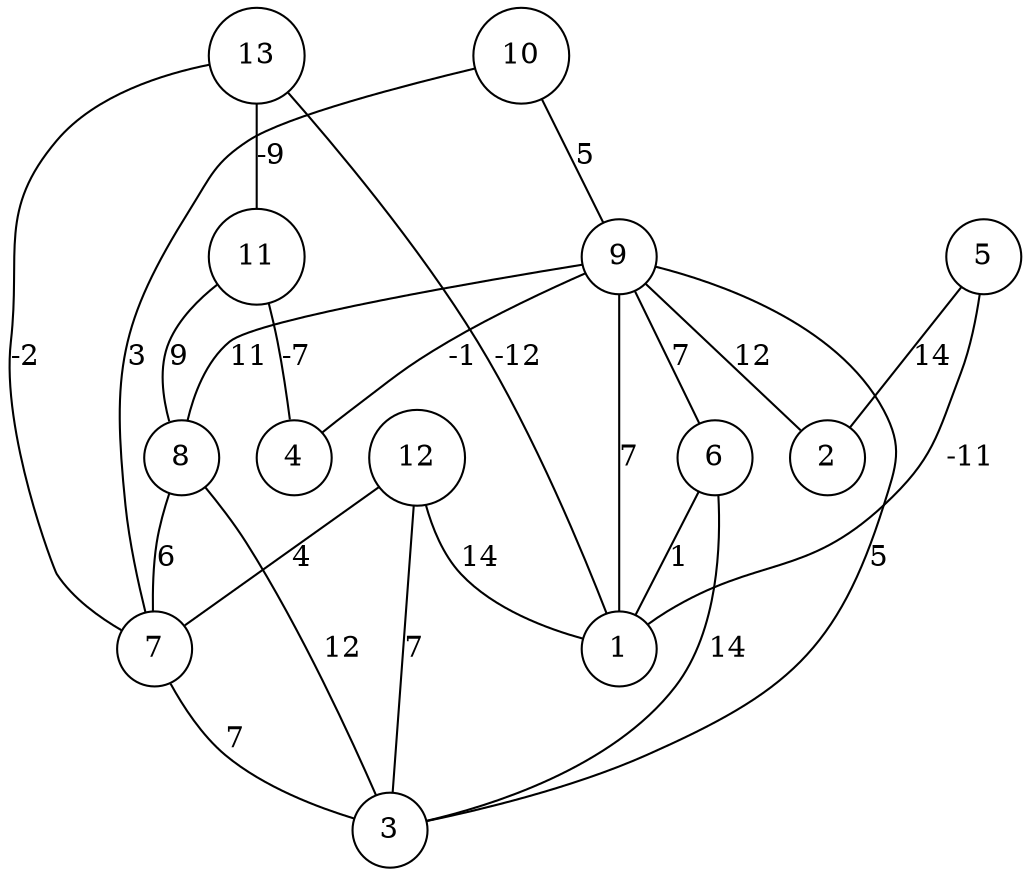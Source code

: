 graph { 
	 fontname="Helvetica,Arial,sans-serif" 
	 node [shape = circle]; 
	 13 -- 1 [label = "-12"];
	 13 -- 7 [label = "-2"];
	 13 -- 11 [label = "-9"];
	 12 -- 1 [label = "14"];
	 12 -- 3 [label = "7"];
	 12 -- 7 [label = "4"];
	 11 -- 4 [label = "-7"];
	 11 -- 8 [label = "9"];
	 10 -- 7 [label = "3"];
	 10 -- 9 [label = "5"];
	 9 -- 1 [label = "7"];
	 9 -- 2 [label = "12"];
	 9 -- 3 [label = "5"];
	 9 -- 4 [label = "-1"];
	 9 -- 6 [label = "7"];
	 9 -- 8 [label = "11"];
	 8 -- 3 [label = "12"];
	 8 -- 7 [label = "6"];
	 7 -- 3 [label = "7"];
	 6 -- 1 [label = "1"];
	 6 -- 3 [label = "14"];
	 5 -- 1 [label = "-11"];
	 5 -- 2 [label = "14"];
	 1;
	 2;
	 3;
	 4;
	 5;
	 6;
	 7;
	 8;
	 9;
	 10;
	 11;
	 12;
	 13;
}
